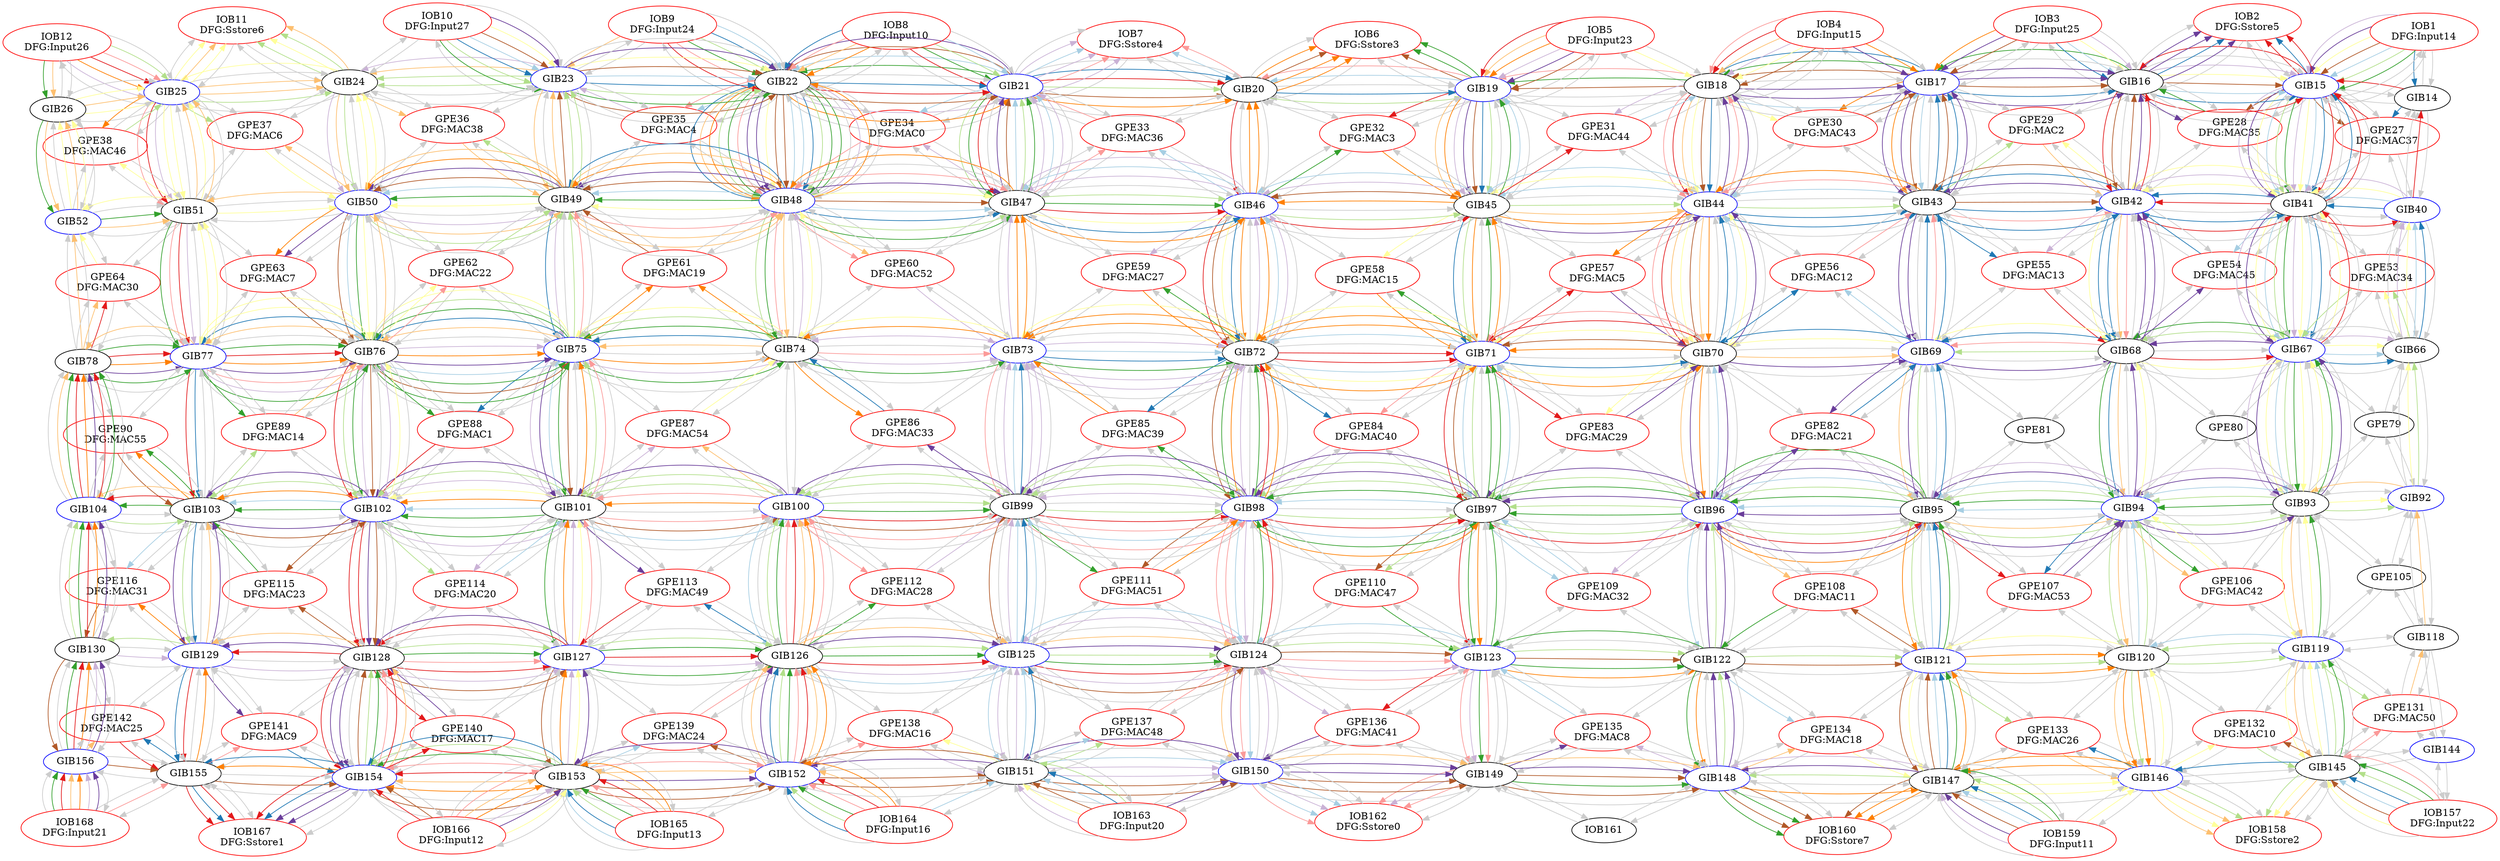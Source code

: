 Digraph G {
layout = sfdp;
overlap = scale;
IOB1[label = "IOB1\nDFG:Input14", color = red];
GIB14->IOB1[color = gray80];
GIB15->IOB1[color = gray80];
IOB2[label = "IOB2\nDFG:Sstore5", color = red];
GIB15->IOB2[color = gray80];
GIB16->IOB2[color = gray80];
IOB3[label = "IOB3\nDFG:Input25", color = red];
GIB16->IOB3[color = gray80];
GIB17->IOB3[color = gray80];
IOB4[label = "IOB4\nDFG:Input15", color = red];
GIB17->IOB4[color = gray80];
GIB18->IOB4[color = gray80];
IOB5[label = "IOB5\nDFG:Input23", color = red];
GIB18->IOB5[color = gray80];
GIB19->IOB5[color = gray80];
IOB6[label = "IOB6\nDFG:Sstore3", color = red];
GIB19->IOB6[color = gray80];
GIB20->IOB6[color = gray80];
IOB7[label = "IOB7\nDFG:Sstore4", color = red];
GIB20->IOB7[color = gray80];
GIB21->IOB7[color = gray80];
IOB8[label = "IOB8\nDFG:Input10", color = red];
GIB21->IOB8[color = gray80];
GIB22->IOB8[color = gray80];
IOB9[label = "IOB9\nDFG:Input24", color = red];
GIB22->IOB9[color = gray80];
GIB23->IOB9[color = gray80];
IOB10[label = "IOB10\nDFG:Input27", color = red];
GIB23->IOB10[color = gray80];
GIB24->IOB10[color = gray80];
IOB11[label = "IOB11\nDFG:Sstore6", color = red];
GIB24->IOB11[color = gray80];
GIB25->IOB11[color = gray80];
IOB12[label = "IOB12\nDFG:Input26", color = red];
GIB25->IOB12[color = gray80];
GIB26->IOB12[color = gray80];
GIB14[label = "GIB14", color = black];
IOB1->GIB14[color = gray80];
GIB15->GIB14[color = gray80];
GPE27->GIB14[color = gray80];
GIB40->GIB14[color = gray80];
GIB15[label = "GIB15", color = blue];
IOB1->GIB15[color = gray80];
IOB2->GIB15[color = gray80];
GIB14->GIB15[color = gray80];
GIB16->GIB15[color = gray80];
GPE27->GIB15[color = gray80];
GPE28->GIB15[color = gray80];
GIB41->GIB15[color = gray80];
GIB16[label = "GIB16", color = black];
IOB2->GIB16[color = gray80];
IOB3->GIB16[color = gray80];
GIB15->GIB16[color = gray80];
GIB17->GIB16[color = gray80];
GPE28->GIB16[color = gray80];
GPE29->GIB16[color = gray80];
GIB42->GIB16[color = gray80];
GIB17[label = "GIB17", color = blue];
IOB3->GIB17[color = gray80];
IOB4->GIB17[color = gray80];
GIB16->GIB17[color = gray80];
GIB18->GIB17[color = gray80];
GPE29->GIB17[color = gray80];
GPE30->GIB17[color = gray80];
GIB43->GIB17[color = gray80];
GIB18[label = "GIB18", color = black];
IOB4->GIB18[color = gray80];
IOB5->GIB18[color = gray80];
GIB17->GIB18[color = gray80];
GIB19->GIB18[color = gray80];
GPE30->GIB18[color = gray80];
GPE31->GIB18[color = gray80];
GIB44->GIB18[color = gray80];
GIB19[label = "GIB19", color = blue];
IOB5->GIB19[color = gray80];
IOB6->GIB19[color = gray80];
GIB18->GIB19[color = gray80];
GIB20->GIB19[color = gray80];
GPE31->GIB19[color = gray80];
GPE32->GIB19[color = gray80];
GIB45->GIB19[color = gray80];
GIB20[label = "GIB20", color = black];
IOB6->GIB20[color = gray80];
IOB7->GIB20[color = gray80];
GIB19->GIB20[color = gray80];
GIB21->GIB20[color = gray80];
GPE32->GIB20[color = gray80];
GPE33->GIB20[color = gray80];
GIB46->GIB20[color = gray80];
GIB21[label = "GIB21", color = blue];
IOB7->GIB21[color = gray80];
IOB8->GIB21[color = gray80];
GIB20->GIB21[color = gray80];
GIB22->GIB21[color = gray80];
GPE33->GIB21[color = gray80];
GPE34->GIB21[color = gray80];
GIB47->GIB21[color = gray80];
GIB22[label = "GIB22", color = black];
IOB8->GIB22[color = gray80];
IOB9->GIB22[color = gray80];
GIB21->GIB22[color = gray80];
GIB23->GIB22[color = gray80];
GPE34->GIB22[color = gray80];
GPE35->GIB22[color = gray80];
GIB48->GIB22[color = gray80];
GIB23[label = "GIB23", color = blue];
IOB9->GIB23[color = gray80];
IOB10->GIB23[color = gray80];
GIB22->GIB23[color = gray80];
GIB24->GIB23[color = gray80];
GPE35->GIB23[color = gray80];
GPE36->GIB23[color = gray80];
GIB49->GIB23[color = gray80];
GIB24[label = "GIB24", color = black];
IOB10->GIB24[color = gray80];
IOB11->GIB24[color = gray80];
GIB23->GIB24[color = gray80];
GIB25->GIB24[color = gray80];
GPE36->GIB24[color = gray80];
GPE37->GIB24[color = gray80];
GIB50->GIB24[color = gray80];
GIB25[label = "GIB25", color = blue];
IOB11->GIB25[color = gray80];
IOB12->GIB25[color = gray80];
GIB24->GIB25[color = gray80];
GIB26->GIB25[color = gray80];
GPE37->GIB25[color = gray80];
GPE38->GIB25[color = gray80];
GIB51->GIB25[color = gray80];
GIB26[label = "GIB26", color = black];
IOB12->GIB26[color = gray80];
GIB25->GIB26[color = gray80];
GPE38->GIB26[color = gray80];
GIB52->GIB26[color = gray80];
GPE27[label = "GPE27\nDFG:MAC37", color = red];
GIB14->GPE27[color = gray80];
GIB15->GPE27[color = gray80];
GIB40->GPE27[color = gray80];
GIB41->GPE27[color = gray80];
GPE28[label = "GPE28\nDFG:MAC35", color = red];
GIB15->GPE28[color = gray80];
GIB16->GPE28[color = gray80];
GIB41->GPE28[color = gray80];
GIB42->GPE28[color = gray80];
GPE29[label = "GPE29\nDFG:MAC2", color = red];
GIB16->GPE29[color = gray80];
GIB17->GPE29[color = gray80];
GIB42->GPE29[color = gray80];
GIB43->GPE29[color = gray80];
GPE30[label = "GPE30\nDFG:MAC43", color = red];
GIB17->GPE30[color = gray80];
GIB18->GPE30[color = gray80];
GIB43->GPE30[color = gray80];
GIB44->GPE30[color = gray80];
GPE31[label = "GPE31\nDFG:MAC44", color = red];
GIB18->GPE31[color = gray80];
GIB19->GPE31[color = gray80];
GIB44->GPE31[color = gray80];
GIB45->GPE31[color = gray80];
GPE32[label = "GPE32\nDFG:MAC3", color = red];
GIB19->GPE32[color = gray80];
GIB20->GPE32[color = gray80];
GIB45->GPE32[color = gray80];
GIB46->GPE32[color = gray80];
GPE33[label = "GPE33\nDFG:MAC36", color = red];
GIB20->GPE33[color = gray80];
GIB21->GPE33[color = gray80];
GIB46->GPE33[color = gray80];
GIB47->GPE33[color = gray80];
GPE34[label = "GPE34\nDFG:MAC0", color = red];
GIB21->GPE34[color = gray80];
GIB22->GPE34[color = gray80];
GIB47->GPE34[color = gray80];
GIB48->GPE34[color = gray80];
GPE35[label = "GPE35\nDFG:MAC4", color = red];
GIB22->GPE35[color = gray80];
GIB23->GPE35[color = gray80];
GIB48->GPE35[color = gray80];
GIB49->GPE35[color = gray80];
GPE36[label = "GPE36\nDFG:MAC38", color = red];
GIB23->GPE36[color = gray80];
GIB24->GPE36[color = gray80];
GIB49->GPE36[color = gray80];
GIB50->GPE36[color = gray80];
GPE37[label = "GPE37\nDFG:MAC6", color = red];
GIB24->GPE37[color = gray80];
GIB25->GPE37[color = gray80];
GIB50->GPE37[color = gray80];
GIB51->GPE37[color = gray80];
GPE38[label = "GPE38\nDFG:MAC46", color = red];
GIB25->GPE38[color = gray80];
GIB26->GPE38[color = gray80];
GIB51->GPE38[color = gray80];
GIB52->GPE38[color = gray80];
GIB40[label = "GIB40", color = blue];
GIB14->GIB40[color = gray80];
GPE27->GIB40[color = gray80];
GIB41->GIB40[color = gray80];
GPE53->GIB40[color = gray80];
GIB66->GIB40[color = gray80];
GIB41[label = "GIB41", color = black];
GIB15->GIB41[color = gray80];
GPE27->GIB41[color = gray80];
GPE28->GIB41[color = gray80];
GIB40->GIB41[color = gray80];
GIB42->GIB41[color = gray80];
GPE53->GIB41[color = gray80];
GPE54->GIB41[color = gray80];
GIB67->GIB41[color = gray80];
GIB42[label = "GIB42", color = blue];
GIB16->GIB42[color = gray80];
GPE28->GIB42[color = gray80];
GPE29->GIB42[color = gray80];
GIB41->GIB42[color = gray80];
GIB43->GIB42[color = gray80];
GPE54->GIB42[color = gray80];
GPE55->GIB42[color = gray80];
GIB68->GIB42[color = gray80];
GIB43[label = "GIB43", color = black];
GIB17->GIB43[color = gray80];
GPE29->GIB43[color = gray80];
GPE30->GIB43[color = gray80];
GIB42->GIB43[color = gray80];
GIB44->GIB43[color = gray80];
GPE55->GIB43[color = gray80];
GPE56->GIB43[color = gray80];
GIB69->GIB43[color = gray80];
GIB44[label = "GIB44", color = blue];
GIB18->GIB44[color = gray80];
GPE30->GIB44[color = gray80];
GPE31->GIB44[color = gray80];
GIB43->GIB44[color = gray80];
GIB45->GIB44[color = gray80];
GPE56->GIB44[color = gray80];
GPE57->GIB44[color = gray80];
GIB70->GIB44[color = gray80];
GIB45[label = "GIB45", color = black];
GIB19->GIB45[color = gray80];
GPE31->GIB45[color = gray80];
GPE32->GIB45[color = gray80];
GIB44->GIB45[color = gray80];
GIB46->GIB45[color = gray80];
GPE57->GIB45[color = gray80];
GPE58->GIB45[color = gray80];
GIB71->GIB45[color = gray80];
GIB46[label = "GIB46", color = blue];
GIB20->GIB46[color = gray80];
GPE32->GIB46[color = gray80];
GPE33->GIB46[color = gray80];
GIB45->GIB46[color = gray80];
GIB47->GIB46[color = gray80];
GPE58->GIB46[color = gray80];
GPE59->GIB46[color = gray80];
GIB72->GIB46[color = gray80];
GIB47[label = "GIB47", color = black];
GIB21->GIB47[color = gray80];
GPE33->GIB47[color = gray80];
GPE34->GIB47[color = gray80];
GIB46->GIB47[color = gray80];
GIB48->GIB47[color = gray80];
GPE59->GIB47[color = gray80];
GPE60->GIB47[color = gray80];
GIB73->GIB47[color = gray80];
GIB48[label = "GIB48", color = blue];
GIB22->GIB48[color = gray80];
GPE34->GIB48[color = gray80];
GPE35->GIB48[color = gray80];
GIB47->GIB48[color = gray80];
GIB49->GIB48[color = gray80];
GPE60->GIB48[color = gray80];
GPE61->GIB48[color = gray80];
GIB74->GIB48[color = gray80];
GIB49[label = "GIB49", color = black];
GIB23->GIB49[color = gray80];
GPE35->GIB49[color = gray80];
GPE36->GIB49[color = gray80];
GIB48->GIB49[color = gray80];
GIB50->GIB49[color = gray80];
GPE61->GIB49[color = gray80];
GPE62->GIB49[color = gray80];
GIB75->GIB49[color = gray80];
GIB50[label = "GIB50", color = blue];
GIB24->GIB50[color = gray80];
GPE36->GIB50[color = gray80];
GPE37->GIB50[color = gray80];
GIB49->GIB50[color = gray80];
GIB51->GIB50[color = gray80];
GPE62->GIB50[color = gray80];
GPE63->GIB50[color = gray80];
GIB76->GIB50[color = gray80];
GIB51[label = "GIB51", color = black];
GIB25->GIB51[color = gray80];
GPE37->GIB51[color = gray80];
GPE38->GIB51[color = gray80];
GIB50->GIB51[color = gray80];
GIB52->GIB51[color = gray80];
GPE63->GIB51[color = gray80];
GPE64->GIB51[color = gray80];
GIB77->GIB51[color = gray80];
GIB52[label = "GIB52", color = blue];
GIB26->GIB52[color = gray80];
GPE38->GIB52[color = gray80];
GIB51->GIB52[color = gray80];
GPE64->GIB52[color = gray80];
GIB78->GIB52[color = gray80];
GPE53[label = "GPE53\nDFG:MAC34", color = red];
GIB40->GPE53[color = gray80];
GIB41->GPE53[color = gray80];
GIB66->GPE53[color = gray80];
GIB67->GPE53[color = gray80];
GPE54[label = "GPE54\nDFG:MAC45", color = red];
GIB41->GPE54[color = gray80];
GIB42->GPE54[color = gray80];
GIB67->GPE54[color = gray80];
GIB68->GPE54[color = gray80];
GPE55[label = "GPE55\nDFG:MAC13", color = red];
GIB42->GPE55[color = gray80];
GIB43->GPE55[color = gray80];
GIB68->GPE55[color = gray80];
GIB69->GPE55[color = gray80];
GPE56[label = "GPE56\nDFG:MAC12", color = red];
GIB43->GPE56[color = gray80];
GIB44->GPE56[color = gray80];
GIB69->GPE56[color = gray80];
GIB70->GPE56[color = gray80];
GPE57[label = "GPE57\nDFG:MAC5", color = red];
GIB44->GPE57[color = gray80];
GIB45->GPE57[color = gray80];
GIB70->GPE57[color = gray80];
GIB71->GPE57[color = gray80];
GPE58[label = "GPE58\nDFG:MAC15", color = red];
GIB45->GPE58[color = gray80];
GIB46->GPE58[color = gray80];
GIB71->GPE58[color = gray80];
GIB72->GPE58[color = gray80];
GPE59[label = "GPE59\nDFG:MAC27", color = red];
GIB46->GPE59[color = gray80];
GIB47->GPE59[color = gray80];
GIB72->GPE59[color = gray80];
GIB73->GPE59[color = gray80];
GPE60[label = "GPE60\nDFG:MAC52", color = red];
GIB47->GPE60[color = gray80];
GIB48->GPE60[color = gray80];
GIB73->GPE60[color = gray80];
GIB74->GPE60[color = gray80];
GPE61[label = "GPE61\nDFG:MAC19", color = red];
GIB48->GPE61[color = gray80];
GIB49->GPE61[color = gray80];
GIB74->GPE61[color = gray80];
GIB75->GPE61[color = gray80];
GPE62[label = "GPE62\nDFG:MAC22", color = red];
GIB49->GPE62[color = gray80];
GIB50->GPE62[color = gray80];
GIB75->GPE62[color = gray80];
GIB76->GPE62[color = gray80];
GPE63[label = "GPE63\nDFG:MAC7", color = red];
GIB50->GPE63[color = gray80];
GIB51->GPE63[color = gray80];
GIB76->GPE63[color = gray80];
GIB77->GPE63[color = gray80];
GPE64[label = "GPE64\nDFG:MAC30", color = red];
GIB51->GPE64[color = gray80];
GIB52->GPE64[color = gray80];
GIB77->GPE64[color = gray80];
GIB78->GPE64[color = gray80];
GIB66[label = "GIB66", color = black];
GIB40->GIB66[color = gray80];
GPE53->GIB66[color = gray80];
GIB67->GIB66[color = gray80];
GPE79->GIB66[color = gray80];
GIB92->GIB66[color = gray80];
GIB67[label = "GIB67", color = blue];
GIB41->GIB67[color = gray80];
GPE53->GIB67[color = gray80];
GPE54->GIB67[color = gray80];
GIB66->GIB67[color = gray80];
GIB68->GIB67[color = gray80];
GPE79->GIB67[color = gray80];
GPE80->GIB67[color = gray80];
GIB93->GIB67[color = gray80];
GIB68[label = "GIB68", color = black];
GIB42->GIB68[color = gray80];
GPE54->GIB68[color = gray80];
GPE55->GIB68[color = gray80];
GIB67->GIB68[color = gray80];
GIB69->GIB68[color = gray80];
GPE80->GIB68[color = gray80];
GPE81->GIB68[color = gray80];
GIB94->GIB68[color = gray80];
GIB69[label = "GIB69", color = blue];
GIB43->GIB69[color = gray80];
GPE55->GIB69[color = gray80];
GPE56->GIB69[color = gray80];
GIB68->GIB69[color = gray80];
GIB70->GIB69[color = gray80];
GPE81->GIB69[color = gray80];
GPE82->GIB69[color = gray80];
GIB95->GIB69[color = gray80];
GIB70[label = "GIB70", color = black];
GIB44->GIB70[color = gray80];
GPE56->GIB70[color = gray80];
GPE57->GIB70[color = gray80];
GIB69->GIB70[color = gray80];
GIB71->GIB70[color = gray80];
GPE82->GIB70[color = gray80];
GPE83->GIB70[color = gray80];
GIB96->GIB70[color = gray80];
GIB71[label = "GIB71", color = blue];
GIB45->GIB71[color = gray80];
GPE57->GIB71[color = gray80];
GPE58->GIB71[color = gray80];
GIB70->GIB71[color = gray80];
GIB72->GIB71[color = gray80];
GPE83->GIB71[color = gray80];
GPE84->GIB71[color = gray80];
GIB97->GIB71[color = gray80];
GIB72[label = "GIB72", color = black];
GIB46->GIB72[color = gray80];
GPE58->GIB72[color = gray80];
GPE59->GIB72[color = gray80];
GIB71->GIB72[color = gray80];
GIB73->GIB72[color = gray80];
GPE84->GIB72[color = gray80];
GPE85->GIB72[color = gray80];
GIB98->GIB72[color = gray80];
GIB73[label = "GIB73", color = blue];
GIB47->GIB73[color = gray80];
GPE59->GIB73[color = gray80];
GPE60->GIB73[color = gray80];
GIB72->GIB73[color = gray80];
GIB74->GIB73[color = gray80];
GPE85->GIB73[color = gray80];
GPE86->GIB73[color = gray80];
GIB99->GIB73[color = gray80];
GIB74[label = "GIB74", color = black];
GIB48->GIB74[color = gray80];
GPE60->GIB74[color = gray80];
GPE61->GIB74[color = gray80];
GIB73->GIB74[color = gray80];
GIB75->GIB74[color = gray80];
GPE86->GIB74[color = gray80];
GPE87->GIB74[color = gray80];
GIB100->GIB74[color = gray80];
GIB75[label = "GIB75", color = blue];
GIB49->GIB75[color = gray80];
GPE61->GIB75[color = gray80];
GPE62->GIB75[color = gray80];
GIB74->GIB75[color = gray80];
GIB76->GIB75[color = gray80];
GPE87->GIB75[color = gray80];
GPE88->GIB75[color = gray80];
GIB101->GIB75[color = gray80];
GIB76[label = "GIB76", color = black];
GIB50->GIB76[color = gray80];
GPE62->GIB76[color = gray80];
GPE63->GIB76[color = gray80];
GIB75->GIB76[color = gray80];
GIB77->GIB76[color = gray80];
GPE88->GIB76[color = gray80];
GPE89->GIB76[color = gray80];
GIB102->GIB76[color = gray80];
GIB77[label = "GIB77", color = blue];
GIB51->GIB77[color = gray80];
GPE63->GIB77[color = gray80];
GPE64->GIB77[color = gray80];
GIB76->GIB77[color = gray80];
GIB78->GIB77[color = gray80];
GPE89->GIB77[color = gray80];
GPE90->GIB77[color = gray80];
GIB103->GIB77[color = gray80];
GIB78[label = "GIB78", color = black];
GIB52->GIB78[color = gray80];
GPE64->GIB78[color = gray80];
GIB77->GIB78[color = gray80];
GPE90->GIB78[color = gray80];
GIB104->GIB78[color = gray80];
GPE79[label = "GPE79", color = black];
GIB66->GPE79[color = gray80];
GIB67->GPE79[color = gray80];
GIB92->GPE79[color = gray80];
GIB93->GPE79[color = gray80];
GPE80[label = "GPE80", color = black];
GIB67->GPE80[color = gray80];
GIB68->GPE80[color = gray80];
GIB93->GPE80[color = gray80];
GIB94->GPE80[color = gray80];
GPE81[label = "GPE81", color = black];
GIB68->GPE81[color = gray80];
GIB69->GPE81[color = gray80];
GIB94->GPE81[color = gray80];
GIB95->GPE81[color = gray80];
GPE82[label = "GPE82\nDFG:MAC21", color = red];
GIB69->GPE82[color = gray80];
GIB70->GPE82[color = gray80];
GIB95->GPE82[color = gray80];
GIB96->GPE82[color = gray80];
GPE83[label = "GPE83\nDFG:MAC29", color = red];
GIB70->GPE83[color = gray80];
GIB71->GPE83[color = gray80];
GIB96->GPE83[color = gray80];
GIB97->GPE83[color = gray80];
GPE84[label = "GPE84\nDFG:MAC40", color = red];
GIB71->GPE84[color = gray80];
GIB72->GPE84[color = gray80];
GIB97->GPE84[color = gray80];
GIB98->GPE84[color = gray80];
GPE85[label = "GPE85\nDFG:MAC39", color = red];
GIB72->GPE85[color = gray80];
GIB73->GPE85[color = gray80];
GIB98->GPE85[color = gray80];
GIB99->GPE85[color = gray80];
GPE86[label = "GPE86\nDFG:MAC33", color = red];
GIB73->GPE86[color = gray80];
GIB74->GPE86[color = gray80];
GIB99->GPE86[color = gray80];
GIB100->GPE86[color = gray80];
GPE87[label = "GPE87\nDFG:MAC54", color = red];
GIB74->GPE87[color = gray80];
GIB75->GPE87[color = gray80];
GIB100->GPE87[color = gray80];
GIB101->GPE87[color = gray80];
GPE88[label = "GPE88\nDFG:MAC1", color = red];
GIB75->GPE88[color = gray80];
GIB76->GPE88[color = gray80];
GIB101->GPE88[color = gray80];
GIB102->GPE88[color = gray80];
GPE89[label = "GPE89\nDFG:MAC14", color = red];
GIB76->GPE89[color = gray80];
GIB77->GPE89[color = gray80];
GIB102->GPE89[color = gray80];
GIB103->GPE89[color = gray80];
GPE90[label = "GPE90\nDFG:MAC55", color = red];
GIB77->GPE90[color = gray80];
GIB78->GPE90[color = gray80];
GIB103->GPE90[color = gray80];
GIB104->GPE90[color = gray80];
GIB92[label = "GIB92", color = blue];
GIB66->GIB92[color = gray80];
GPE79->GIB92[color = gray80];
GIB93->GIB92[color = gray80];
GPE105->GIB92[color = gray80];
GIB118->GIB92[color = gray80];
GIB93[label = "GIB93", color = black];
GIB67->GIB93[color = gray80];
GPE79->GIB93[color = gray80];
GPE80->GIB93[color = gray80];
GIB92->GIB93[color = gray80];
GIB94->GIB93[color = gray80];
GPE105->GIB93[color = gray80];
GPE106->GIB93[color = gray80];
GIB119->GIB93[color = gray80];
GIB94[label = "GIB94", color = blue];
GIB68->GIB94[color = gray80];
GPE80->GIB94[color = gray80];
GPE81->GIB94[color = gray80];
GIB93->GIB94[color = gray80];
GIB95->GIB94[color = gray80];
GPE106->GIB94[color = gray80];
GPE107->GIB94[color = gray80];
GIB120->GIB94[color = gray80];
GIB95[label = "GIB95", color = black];
GIB69->GIB95[color = gray80];
GPE81->GIB95[color = gray80];
GPE82->GIB95[color = gray80];
GIB94->GIB95[color = gray80];
GIB96->GIB95[color = gray80];
GPE107->GIB95[color = gray80];
GPE108->GIB95[color = gray80];
GIB121->GIB95[color = gray80];
GIB96[label = "GIB96", color = blue];
GIB70->GIB96[color = gray80];
GPE82->GIB96[color = gray80];
GPE83->GIB96[color = gray80];
GIB95->GIB96[color = gray80];
GIB97->GIB96[color = gray80];
GPE108->GIB96[color = gray80];
GPE109->GIB96[color = gray80];
GIB122->GIB96[color = gray80];
GIB97[label = "GIB97", color = black];
GIB71->GIB97[color = gray80];
GPE83->GIB97[color = gray80];
GPE84->GIB97[color = gray80];
GIB96->GIB97[color = gray80];
GIB98->GIB97[color = gray80];
GPE109->GIB97[color = gray80];
GPE110->GIB97[color = gray80];
GIB123->GIB97[color = gray80];
GIB98[label = "GIB98", color = blue];
GIB72->GIB98[color = gray80];
GPE84->GIB98[color = gray80];
GPE85->GIB98[color = gray80];
GIB97->GIB98[color = gray80];
GIB99->GIB98[color = gray80];
GPE110->GIB98[color = gray80];
GPE111->GIB98[color = gray80];
GIB124->GIB98[color = gray80];
GIB99[label = "GIB99", color = black];
GIB73->GIB99[color = gray80];
GPE85->GIB99[color = gray80];
GPE86->GIB99[color = gray80];
GIB98->GIB99[color = gray80];
GIB100->GIB99[color = gray80];
GPE111->GIB99[color = gray80];
GPE112->GIB99[color = gray80];
GIB125->GIB99[color = gray80];
GIB100[label = "GIB100", color = blue];
GIB74->GIB100[color = gray80];
GPE86->GIB100[color = gray80];
GPE87->GIB100[color = gray80];
GIB99->GIB100[color = gray80];
GIB101->GIB100[color = gray80];
GPE112->GIB100[color = gray80];
GPE113->GIB100[color = gray80];
GIB126->GIB100[color = gray80];
GIB101[label = "GIB101", color = black];
GIB75->GIB101[color = gray80];
GPE87->GIB101[color = gray80];
GPE88->GIB101[color = gray80];
GIB100->GIB101[color = gray80];
GIB102->GIB101[color = gray80];
GPE113->GIB101[color = gray80];
GPE114->GIB101[color = gray80];
GIB127->GIB101[color = gray80];
GIB102[label = "GIB102", color = blue];
GIB76->GIB102[color = gray80];
GPE88->GIB102[color = gray80];
GPE89->GIB102[color = gray80];
GIB101->GIB102[color = gray80];
GIB103->GIB102[color = gray80];
GPE114->GIB102[color = gray80];
GPE115->GIB102[color = gray80];
GIB128->GIB102[color = gray80];
GIB103[label = "GIB103", color = black];
GIB77->GIB103[color = gray80];
GPE89->GIB103[color = gray80];
GPE90->GIB103[color = gray80];
GIB102->GIB103[color = gray80];
GIB104->GIB103[color = gray80];
GPE115->GIB103[color = gray80];
GPE116->GIB103[color = gray80];
GIB129->GIB103[color = gray80];
GIB104[label = "GIB104", color = blue];
GIB78->GIB104[color = gray80];
GPE90->GIB104[color = gray80];
GIB103->GIB104[color = gray80];
GPE116->GIB104[color = gray80];
GIB130->GIB104[color = gray80];
GPE105[label = "GPE105", color = black];
GIB92->GPE105[color = gray80];
GIB93->GPE105[color = gray80];
GIB118->GPE105[color = gray80];
GIB119->GPE105[color = gray80];
GPE106[label = "GPE106\nDFG:MAC42", color = red];
GIB93->GPE106[color = gray80];
GIB94->GPE106[color = gray80];
GIB119->GPE106[color = gray80];
GIB120->GPE106[color = gray80];
GPE107[label = "GPE107\nDFG:MAC53", color = red];
GIB94->GPE107[color = gray80];
GIB95->GPE107[color = gray80];
GIB120->GPE107[color = gray80];
GIB121->GPE107[color = gray80];
GPE108[label = "GPE108\nDFG:MAC11", color = red];
GIB95->GPE108[color = gray80];
GIB96->GPE108[color = gray80];
GIB121->GPE108[color = gray80];
GIB122->GPE108[color = gray80];
GPE109[label = "GPE109\nDFG:MAC32", color = red];
GIB96->GPE109[color = gray80];
GIB97->GPE109[color = gray80];
GIB122->GPE109[color = gray80];
GIB123->GPE109[color = gray80];
GPE110[label = "GPE110\nDFG:MAC47", color = red];
GIB97->GPE110[color = gray80];
GIB98->GPE110[color = gray80];
GIB123->GPE110[color = gray80];
GIB124->GPE110[color = gray80];
GPE111[label = "GPE111\nDFG:MAC51", color = red];
GIB98->GPE111[color = gray80];
GIB99->GPE111[color = gray80];
GIB124->GPE111[color = gray80];
GIB125->GPE111[color = gray80];
GPE112[label = "GPE112\nDFG:MAC28", color = red];
GIB99->GPE112[color = gray80];
GIB100->GPE112[color = gray80];
GIB125->GPE112[color = gray80];
GIB126->GPE112[color = gray80];
GPE113[label = "GPE113\nDFG:MAC49", color = red];
GIB100->GPE113[color = gray80];
GIB101->GPE113[color = gray80];
GIB126->GPE113[color = gray80];
GIB127->GPE113[color = gray80];
GPE114[label = "GPE114\nDFG:MAC20", color = red];
GIB101->GPE114[color = gray80];
GIB102->GPE114[color = gray80];
GIB127->GPE114[color = gray80];
GIB128->GPE114[color = gray80];
GPE115[label = "GPE115\nDFG:MAC23", color = red];
GIB102->GPE115[color = gray80];
GIB103->GPE115[color = gray80];
GIB128->GPE115[color = gray80];
GIB129->GPE115[color = gray80];
GPE116[label = "GPE116\nDFG:MAC31", color = red];
GIB103->GPE116[color = gray80];
GIB104->GPE116[color = gray80];
GIB129->GPE116[color = gray80];
GIB130->GPE116[color = gray80];
GIB118[label = "GIB118", color = black];
GIB92->GIB118[color = gray80];
GPE105->GIB118[color = gray80];
GIB119->GIB118[color = gray80];
GPE131->GIB118[color = gray80];
GIB144->GIB118[color = gray80];
GIB119[label = "GIB119", color = blue];
GIB93->GIB119[color = gray80];
GPE105->GIB119[color = gray80];
GPE106->GIB119[color = gray80];
GIB118->GIB119[color = gray80];
GIB120->GIB119[color = gray80];
GPE131->GIB119[color = gray80];
GPE132->GIB119[color = gray80];
GIB145->GIB119[color = gray80];
GIB120[label = "GIB120", color = black];
GIB94->GIB120[color = gray80];
GPE106->GIB120[color = gray80];
GPE107->GIB120[color = gray80];
GIB119->GIB120[color = gray80];
GIB121->GIB120[color = gray80];
GPE132->GIB120[color = gray80];
GPE133->GIB120[color = gray80];
GIB146->GIB120[color = gray80];
GIB121[label = "GIB121", color = blue];
GIB95->GIB121[color = gray80];
GPE107->GIB121[color = gray80];
GPE108->GIB121[color = gray80];
GIB120->GIB121[color = gray80];
GIB122->GIB121[color = gray80];
GPE133->GIB121[color = gray80];
GPE134->GIB121[color = gray80];
GIB147->GIB121[color = gray80];
GIB122[label = "GIB122", color = black];
GIB96->GIB122[color = gray80];
GPE108->GIB122[color = gray80];
GPE109->GIB122[color = gray80];
GIB121->GIB122[color = gray80];
GIB123->GIB122[color = gray80];
GPE134->GIB122[color = gray80];
GPE135->GIB122[color = gray80];
GIB148->GIB122[color = gray80];
GIB123[label = "GIB123", color = blue];
GIB97->GIB123[color = gray80];
GPE109->GIB123[color = gray80];
GPE110->GIB123[color = gray80];
GIB122->GIB123[color = gray80];
GIB124->GIB123[color = gray80];
GPE135->GIB123[color = gray80];
GPE136->GIB123[color = gray80];
GIB149->GIB123[color = gray80];
GIB124[label = "GIB124", color = black];
GIB98->GIB124[color = gray80];
GPE110->GIB124[color = gray80];
GPE111->GIB124[color = gray80];
GIB123->GIB124[color = gray80];
GIB125->GIB124[color = gray80];
GPE136->GIB124[color = gray80];
GPE137->GIB124[color = gray80];
GIB150->GIB124[color = gray80];
GIB125[label = "GIB125", color = blue];
GIB99->GIB125[color = gray80];
GPE111->GIB125[color = gray80];
GPE112->GIB125[color = gray80];
GIB124->GIB125[color = gray80];
GIB126->GIB125[color = gray80];
GPE137->GIB125[color = gray80];
GPE138->GIB125[color = gray80];
GIB151->GIB125[color = gray80];
GIB126[label = "GIB126", color = black];
GIB100->GIB126[color = gray80];
GPE112->GIB126[color = gray80];
GPE113->GIB126[color = gray80];
GIB125->GIB126[color = gray80];
GIB127->GIB126[color = gray80];
GPE138->GIB126[color = gray80];
GPE139->GIB126[color = gray80];
GIB152->GIB126[color = gray80];
GIB127[label = "GIB127", color = blue];
GIB101->GIB127[color = gray80];
GPE113->GIB127[color = gray80];
GPE114->GIB127[color = gray80];
GIB126->GIB127[color = gray80];
GIB128->GIB127[color = gray80];
GPE139->GIB127[color = gray80];
GPE140->GIB127[color = gray80];
GIB153->GIB127[color = gray80];
GIB128[label = "GIB128", color = black];
GIB102->GIB128[color = gray80];
GPE114->GIB128[color = gray80];
GPE115->GIB128[color = gray80];
GIB127->GIB128[color = gray80];
GIB129->GIB128[color = gray80];
GPE140->GIB128[color = gray80];
GPE141->GIB128[color = gray80];
GIB154->GIB128[color = gray80];
GIB129[label = "GIB129", color = blue];
GIB103->GIB129[color = gray80];
GPE115->GIB129[color = gray80];
GPE116->GIB129[color = gray80];
GIB128->GIB129[color = gray80];
GIB130->GIB129[color = gray80];
GPE141->GIB129[color = gray80];
GPE142->GIB129[color = gray80];
GIB155->GIB129[color = gray80];
GIB130[label = "GIB130", color = black];
GIB104->GIB130[color = gray80];
GPE116->GIB130[color = gray80];
GIB129->GIB130[color = gray80];
GPE142->GIB130[color = gray80];
GIB156->GIB130[color = gray80];
GPE131[label = "GPE131\nDFG:MAC50", color = red];
GIB118->GPE131[color = gray80];
GIB119->GPE131[color = gray80];
GIB144->GPE131[color = gray80];
GIB145->GPE131[color = gray80];
GPE132[label = "GPE132\nDFG:MAC10", color = red];
GIB119->GPE132[color = gray80];
GIB120->GPE132[color = gray80];
GIB145->GPE132[color = gray80];
GIB146->GPE132[color = gray80];
GPE133[label = "GPE133\nDFG:MAC26", color = red];
GIB120->GPE133[color = gray80];
GIB121->GPE133[color = gray80];
GIB146->GPE133[color = gray80];
GIB147->GPE133[color = gray80];
GPE134[label = "GPE134\nDFG:MAC18", color = red];
GIB121->GPE134[color = gray80];
GIB122->GPE134[color = gray80];
GIB147->GPE134[color = gray80];
GIB148->GPE134[color = gray80];
GPE135[label = "GPE135\nDFG:MAC8", color = red];
GIB122->GPE135[color = gray80];
GIB123->GPE135[color = gray80];
GIB148->GPE135[color = gray80];
GIB149->GPE135[color = gray80];
GPE136[label = "GPE136\nDFG:MAC41", color = red];
GIB123->GPE136[color = gray80];
GIB124->GPE136[color = gray80];
GIB149->GPE136[color = gray80];
GIB150->GPE136[color = gray80];
GPE137[label = "GPE137\nDFG:MAC48", color = red];
GIB124->GPE137[color = gray80];
GIB125->GPE137[color = gray80];
GIB150->GPE137[color = gray80];
GIB151->GPE137[color = gray80];
GPE138[label = "GPE138\nDFG:MAC16", color = red];
GIB125->GPE138[color = gray80];
GIB126->GPE138[color = gray80];
GIB151->GPE138[color = gray80];
GIB152->GPE138[color = gray80];
GPE139[label = "GPE139\nDFG:MAC24", color = red];
GIB126->GPE139[color = gray80];
GIB127->GPE139[color = gray80];
GIB152->GPE139[color = gray80];
GIB153->GPE139[color = gray80];
GPE140[label = "GPE140\nDFG:MAC17", color = red];
GIB127->GPE140[color = gray80];
GIB128->GPE140[color = gray80];
GIB153->GPE140[color = gray80];
GIB154->GPE140[color = gray80];
GPE141[label = "GPE141\nDFG:MAC9", color = red];
GIB128->GPE141[color = gray80];
GIB129->GPE141[color = gray80];
GIB154->GPE141[color = gray80];
GIB155->GPE141[color = gray80];
GPE142[label = "GPE142\nDFG:MAC25", color = red];
GIB129->GPE142[color = gray80];
GIB130->GPE142[color = gray80];
GIB155->GPE142[color = gray80];
GIB156->GPE142[color = gray80];
GIB144[label = "GIB144", color = blue];
GIB118->GIB144[color = gray80];
GPE131->GIB144[color = gray80];
GIB145->GIB144[color = gray80];
IOB157->GIB144[color = gray80];
GIB145[label = "GIB145", color = black];
GIB119->GIB145[color = gray80];
GPE131->GIB145[color = gray80];
GPE132->GIB145[color = gray80];
GIB144->GIB145[color = gray80];
GIB146->GIB145[color = gray80];
IOB157->GIB145[color = gray80];
IOB158->GIB145[color = gray80];
GIB146[label = "GIB146", color = blue];
GIB120->GIB146[color = gray80];
GPE132->GIB146[color = gray80];
GPE133->GIB146[color = gray80];
GIB145->GIB146[color = gray80];
GIB147->GIB146[color = gray80];
IOB158->GIB146[color = gray80];
IOB159->GIB146[color = gray80];
GIB147[label = "GIB147", color = black];
GIB121->GIB147[color = gray80];
GPE133->GIB147[color = gray80];
GPE134->GIB147[color = gray80];
GIB146->GIB147[color = gray80];
GIB148->GIB147[color = gray80];
IOB159->GIB147[color = gray80];
IOB160->GIB147[color = gray80];
GIB148[label = "GIB148", color = blue];
GIB122->GIB148[color = gray80];
GPE134->GIB148[color = gray80];
GPE135->GIB148[color = gray80];
GIB147->GIB148[color = gray80];
GIB149->GIB148[color = gray80];
IOB160->GIB148[color = gray80];
IOB161->GIB148[color = gray80];
GIB149[label = "GIB149", color = black];
GIB123->GIB149[color = gray80];
GPE135->GIB149[color = gray80];
GPE136->GIB149[color = gray80];
GIB148->GIB149[color = gray80];
GIB150->GIB149[color = gray80];
IOB161->GIB149[color = gray80];
IOB162->GIB149[color = gray80];
GIB150[label = "GIB150", color = blue];
GIB124->GIB150[color = gray80];
GPE136->GIB150[color = gray80];
GPE137->GIB150[color = gray80];
GIB149->GIB150[color = gray80];
GIB151->GIB150[color = gray80];
IOB162->GIB150[color = gray80];
IOB163->GIB150[color = gray80];
GIB151[label = "GIB151", color = black];
GIB125->GIB151[color = gray80];
GPE137->GIB151[color = gray80];
GPE138->GIB151[color = gray80];
GIB150->GIB151[color = gray80];
GIB152->GIB151[color = gray80];
IOB163->GIB151[color = gray80];
IOB164->GIB151[color = gray80];
GIB152[label = "GIB152", color = blue];
GIB126->GIB152[color = gray80];
GPE138->GIB152[color = gray80];
GPE139->GIB152[color = gray80];
GIB151->GIB152[color = gray80];
GIB153->GIB152[color = gray80];
IOB164->GIB152[color = gray80];
IOB165->GIB152[color = gray80];
GIB153[label = "GIB153", color = black];
GIB127->GIB153[color = gray80];
GPE139->GIB153[color = gray80];
GPE140->GIB153[color = gray80];
GIB152->GIB153[color = gray80];
GIB154->GIB153[color = gray80];
IOB165->GIB153[color = gray80];
IOB166->GIB153[color = gray80];
GIB154[label = "GIB154", color = blue];
GIB128->GIB154[color = gray80];
GPE140->GIB154[color = gray80];
GPE141->GIB154[color = gray80];
GIB153->GIB154[color = gray80];
GIB155->GIB154[color = gray80];
IOB166->GIB154[color = gray80];
IOB167->GIB154[color = gray80];
GIB155[label = "GIB155", color = black];
GIB129->GIB155[color = gray80];
GPE141->GIB155[color = gray80];
GPE142->GIB155[color = gray80];
GIB154->GIB155[color = gray80];
GIB156->GIB155[color = gray80];
IOB167->GIB155[color = gray80];
IOB168->GIB155[color = gray80];
GIB156[label = "GIB156", color = blue];
GIB130->GIB156[color = gray80];
GPE142->GIB156[color = gray80];
GIB155->GIB156[color = gray80];
IOB168->GIB156[color = gray80];
IOB157[label = "IOB157\nDFG:Input22", color = red];
GIB144->IOB157[color = gray80];
GIB145->IOB157[color = gray80];
IOB158[label = "IOB158\nDFG:Sstore2", color = red];
GIB145->IOB158[color = gray80];
GIB146->IOB158[color = gray80];
IOB159[label = "IOB159\nDFG:Input11", color = red];
GIB146->IOB159[color = gray80];
GIB147->IOB159[color = gray80];
IOB160[label = "IOB160\nDFG:Sstore7", color = red];
GIB147->IOB160[color = gray80];
GIB148->IOB160[color = gray80];
IOB161[label = "IOB161", color = black];
GIB148->IOB161[color = gray80];
GIB149->IOB161[color = gray80];
IOB162[label = "IOB162\nDFG:Sstore0", color = red];
GIB149->IOB162[color = gray80];
GIB150->IOB162[color = gray80];
IOB163[label = "IOB163\nDFG:Input20", color = red];
GIB150->IOB163[color = gray80];
GIB151->IOB163[color = gray80];
IOB164[label = "IOB164\nDFG:Input16", color = red];
GIB151->IOB164[color = gray80];
GIB152->IOB164[color = gray80];
IOB165[label = "IOB165\nDFG:Input13", color = red];
GIB152->IOB165[color = gray80];
GIB153->IOB165[color = gray80];
IOB166[label = "IOB166\nDFG:Input12", color = red];
GIB153->IOB166[color = gray80];
GIB154->IOB166[color = gray80];
IOB167[label = "IOB167\nDFG:Sstore1", color = red];
GIB154->IOB167[color = gray80];
GIB155->IOB167[color = gray80];
IOB168[label = "IOB168\nDFG:Input21", color = red];
GIB155->IOB168[color = gray80];
GIB156->IOB168[color = gray80];
edge [colorscheme=paired12];
IOB8->GIB21->GPE34[weight = 4, color = 1];
IOB8->GIB22->GIB48->GIB49->GIB75->GPE88[weight = 4, color = 2];
IOB8->GIB21->GIB47->GIB46->GIB45->GIB44->GIB43->GPE29[weight = 4, color = 3];
IOB8->GIB21->GIB47->GIB46->GPE32[weight = 4, color = 4];
IOB8->GIB22->GPE35[weight = 4, color = 5];
IOB8->GIB21->GIB47->GIB46->GIB72->GIB71->GPE57[weight = 4, color = 6];
IOB8->GIB22->GIB48->GIB49->GIB50->GPE37[weight = 4, color = 7];
IOB8->GIB22->GIB48->GIB49->GIB50->GPE63[weight = 4, color = 8];
IOB159->GIB147->GIB148->GPE135[weight = 4, color = 9];
IOB159->GIB147->GIB148->GIB122->GIB96->GIB97->GIB98->GIB99->GIB100->GIB101->GIB102->GIB103->GIB129->GPE141[weight = 4, color = 10];
IOB159->GIB146->GPE132[weight = 4, color = 11];
IOB159->GIB147->GIB121->GPE108[weight = 4, color = 12];
IOB159->GIB147->GIB121->GIB95->GIB69->GPE56[weight = 4, color = 1];
IOB159->GIB147->GIB121->GIB95->GIB69->GIB70->GIB44->GIB43->GPE55[weight = 4, color = 2];
IOB159->GIB147->GIB148->GIB122->GIB96->GIB97->GIB98->GIB99->GIB100->GIB101->GIB102->GIB103->GIB129->GIB130->GIB104->GIB103->GPE89[weight = 4, color = 3];
IOB159->GIB147->GIB121->GIB95->GIB96->GIB97->GIB71->GPE58[weight = 4, color = 4];
IOB166->GIB153->GIB152->GPE138[weight = 4, color = 5];
IOB166->GIB154->GPE140[weight = 4, color = 6];
IOB166->GIB153->GIB152->GIB126->GIB125->GIB124->GIB150->GIB149->GIB148->GPE134[weight = 4, color = 7];
IOB166->GIB153->GIB127->GIB101->GIB75->GPE61[weight = 4, color = 8];
IOB166->GIB153->GIB127->GIB101->GIB102->GIB76->GIB75->GIB101->GPE114[weight = 4, color = 9];
IOB166->GIB153->GIB152->GIB126->GIB125->GIB124->GIB150->GIB149->GIB148->GIB122->GIB96->GPE82[weight = 4, color = 10];
IOB166->GIB153->GIB127->GIB101->GIB102->GIB76->GPE62[weight = 4, color = 11];
IOB166->GIB154->GIB128->GPE115[weight = 4, color = 12];
IOB165->GIB153->GPE139[weight = 4, color = 1];
IOB165->GIB153->GIB154->GIB155->GPE142[weight = 4, color = 2];
IOB165->GIB153->GIB154->GIB128->GIB127->GIB126->GIB125->GIB124->GIB123->GIB122->GIB121->GPE133[weight = 4, color = 3];
IOB165->GIB153->GIB154->GIB128->GIB127->GIB126->GIB125->GIB124->GIB98->GIB72->GPE59[weight = 4, color = 4];
IOB165->GIB153->GIB154->GIB128->GIB127->GIB101->GIB100->GPE112[weight = 4, color = 5];
IOB165->GIB153->GIB154->GIB128->GIB127->GIB126->GIB125->GIB124->GIB98->GIB72->GIB71->GPE83[weight = 4, color = 6];
IOB165->GIB153->GIB154->GIB128->GIB129->GIB103->GIB104->GIB78->GPE64[weight = 4, color = 7];
IOB165->GIB153->GIB154->GIB155->GIB129->GPE116[weight = 4, color = 8];
IOB1->GIB15->GIB41->GIB67->GIB93->GIB94->GIB95->GIB96->GPE109[weight = 4, color = 9];
IOB1->GIB15->GIB41->GIB67->GIB93->GIB94->GIB95->GIB96->GIB97->GIB98->GIB99->GPE86[weight = 4, color = 10];
IOB1->GIB15->GIB41->GIB67->GIB93->GIB92->GIB66->GPE53[weight = 4, color = 11];
IOB1->GIB15->GPE28[weight = 4, color = 12];
IOB1->GIB15->GIB41->GIB67->GIB93->GIB94->GIB95->GIB96->GIB70->GIB44->GIB45->GIB46->GPE33[weight = 4, color = 1];
IOB1->GIB14->GPE27[weight = 4, color = 2];
IOB1->GIB15->GIB41->GIB67->GIB93->GIB94->GIB95->GIB96->GIB97->GIB98->GIB99->GIB100->GIB101->GIB75->GIB49->GPE36[weight = 4, color = 3];
IOB1->GIB15->GIB41->GIB67->GIB93->GIB94->GIB95->GIB96->GIB97->GIB98->GPE85[weight = 4, color = 4];
IOB4->GIB18->GIB44->GIB70->GIB71->GPE84[weight = 4, color = 5];
IOB4->GIB18->GIB44->GIB70->GIB71->GIB97->GIB123->GPE136[weight = 4, color = 6];
IOB4->GIB18->GIB44->GIB70->GIB69->GIB95->GIB94->GPE106[weight = 4, color = 7];
IOB4->GIB17->GPE30[weight = 4, color = 8];
IOB4->GIB18->GPE31[weight = 4, color = 9];
IOB4->GIB17->GIB43->GIB69->GIB68->GPE54[weight = 4, color = 10];
IOB4->GIB18->GIB44->GIB70->GIB71->GIB72->GIB73->GIB74->GIB75->GIB76->GIB77->GIB51->GPE38[weight = 4, color = 11];
IOB4->GIB18->GIB44->GIB70->GIB71->GIB97->GPE110[weight = 4, color = 12];
IOB164->GIB151->GPE137[weight = 4, color = 1];
IOB164->GIB152->GIB126->GPE113[weight = 4, color = 2];
IOB164->GIB152->GIB126->GIB100->GIB99->GIB98->GIB97->GIB96->GIB95->GIB94->GIB120->GIB119->GPE131[weight = 4, color = 3];
IOB164->GIB152->GIB126->GIB100->GIB99->GPE111[weight = 4, color = 4];
IOB164->GIB152->GIB126->GIB100->GIB101->GIB75->GIB49->GIB48->GPE60[weight = 4, color = 5];
IOB164->GIB152->GIB126->GIB100->GIB99->GIB98->GIB97->GIB96->GIB95->GPE107[weight = 4, color = 6];
IOB164->GIB152->GIB126->GIB100->GPE87[weight = 4, color = 7];
IOB164->GIB152->GIB126->GIB100->GIB101->GIB102->GIB103->GPE90[weight = 4, color = 8];
IOB163->GIB151->GIB125->GIB99->GIB73->GIB72->GIB46->GIB47->GPE34[weight = 4, color = 9];
IOB163->GIB150->GIB149->GPE135[weight = 4, color = 10];
IOB163->GIB151->GPE138[weight = 4, color = 11];
IOB163->GIB151->GIB152->GPE139[weight = 4, color = 12];
IOB163->GIB151->GIB125->GIB99->GIB73->GIB72->GIB71->GIB97->GPE109[weight = 4, color = 1];
IOB163->GIB151->GIB125->GIB99->GIB73->GIB72->GPE84[weight = 4, color = 2];
IOB163->GIB151->GPE137[weight = 4, color = 3];
IOB168->GIB156->GIB130->GIB104->GIB78->GIB77->GIB76->GPE88[weight = 4, color = 4];
IOB168->GIB155->GPE141[weight = 4, color = 5];
IOB168->GIB156->GIB130->GIB104->GIB78->GIB77->GIB76->GIB102->GIB128->GPE140[weight = 4, color = 6];
IOB168->GIB156->GPE142[weight = 4, color = 7];
IOB168->GIB156->GIB130->GIB104->GIB78->GIB77->GIB76->GIB75->GIB74->GPE86[weight = 4, color = 8];
IOB168->GIB156->GIB130->GIB129->GIB128->GIB127->GIB126->GIB125->GIB124->GPE136[weight = 4, color = 9];
IOB168->GIB156->GIB130->GIB104->GIB78->GIB77->GIB76->GIB75->GIB101->GPE113[weight = 4, color = 10];
IOB157->GIB145->GIB119->GIB93->GIB67->GIB41->GIB42->GPE29[weight = 4, color = 11];
IOB157->GIB145->GPE132[weight = 4, color = 12];
IOB157->GIB145->GIB119->GIB120->GIB94->GIB95->GIB96->GIB122->GPE134[weight = 4, color = 1];
IOB157->GIB145->GIB146->GPE133[weight = 4, color = 2];
IOB157->GIB145->GIB119->GIB120->GIB94->GIB93->GIB92->GIB66->GPE53[weight = 4, color = 3];
IOB157->GIB145->GIB119->GIB93->GIB67->GIB68->GIB94->GPE106[weight = 4, color = 4];
IOB157->GIB145->GPE131[weight = 4, color = 5];
IOB5->GIB19->GPE32[weight = 4, color = 6];
IOB5->GIB19->GIB45->GIB44->GIB70->GIB96->GPE108[weight = 4, color = 7];
IOB5->GIB19->GIB45->GIB44->GIB70->GIB71->GIB72->GIB73->GIB74->GPE61[weight = 4, color = 8];
IOB5->GIB19->GIB45->GIB46->GPE59[weight = 4, color = 9];
IOB5->GIB19->GIB45->GIB44->GIB18->GIB17->GIB16->GPE28[weight = 4, color = 10];
IOB5->GIB18->GPE30[weight = 4, color = 11];
IOB5->GIB19->GIB45->GIB46->GIB72->GIB98->GPE111[weight = 4, color = 12];
IOB9->GIB22->GPE35[weight = 4, color = 1];
IOB9->GIB22->GIB21->GIB20->GIB19->GIB45->GIB71->GIB70->GPE56[weight = 4, color = 2];
IOB9->GIB22->GIB48->GIB74->GIB75->GIB76->GIB102->GPE114[weight = 4, color = 3];
IOB9->GIB22->GIB48->GIB74->GIB75->GIB76->GIB102->GIB101->GIB127->GIB126->GPE112[weight = 4, color = 4];
IOB9->GIB22->GIB48->GIB47->GPE33[weight = 4, color = 5];
IOB9->GIB22->GIB21->GIB20->GIB46->GIB45->GPE31[weight = 4, color = 6];
IOB9->GIB23->GIB49->GIB48->GPE60[weight = 4, color = 7];
IOB3->GIB17->GIB43->GIB44->GPE57[weight = 4, color = 8];
IOB3->GIB16->GIB15->GIB41->GIB67->GIB66->GIB40->GIB41->GIB42->GPE55[weight = 4, color = 9];
IOB3->GIB17->GIB43->GIB69->GPE82[weight = 4, color = 10];
IOB3->GIB16->GIB15->GIB41->GIB67->GIB66->GIB40->GIB41->GIB42->GIB68->GIB69->GIB70->GPE83[weight = 4, color = 11];
IOB3->GIB17->GIB43->GIB42->GIB16->GIB15->GPE27[weight = 4, color = 12];
IOB3->GIB16->GIB15->GIB41->GIB67->GIB66->GIB40->GIB41->GPE54[weight = 4, color = 1];
IOB3->GIB16->GIB15->GIB41->GIB67->GIB66->GIB40->GIB41->GIB42->GIB68->GIB69->GIB43->GIB42->GIB68->GIB94->GPE107[weight = 4, color = 2];
IOB12->GIB25->GPE37[weight = 4, color = 3];
IOB12->GIB26->GIB52->GIB51->GIB77->GPE89[weight = 4, color = 4];
IOB12->GIB25->GIB51->GIB77->GIB76->GPE62[weight = 4, color = 5];
IOB12->GIB25->GIB51->GIB77->GIB103->GIB104->GIB78->GPE64[weight = 4, color = 6];
IOB12->GIB26->GIB52->GIB51->GIB25->GIB24->GPE36[weight = 4, color = 7];
IOB12->GIB25->GPE38[weight = 4, color = 8];
IOB12->GIB25->GIB51->GIB77->GIB76->GIB102->GIB101->GPE87[weight = 4, color = 9];
IOB10->GIB23->GIB22->GIB48->GIB47->GIB21->GIB22->GIB48->GIB49->GIB50->GPE63[weight = 4, color = 10];
IOB10->GIB23->GIB22->GIB48->GIB47->GIB46->GIB72->GIB71->GIB70->GIB44->GIB45->GPE58[weight = 4, color = 11];
IOB10->GIB23->GIB22->GIB48->GIB47->GIB21->GIB22->GIB48->GIB49->GIB50->GIB76->GIB102->GPE115[weight = 4, color = 12];
IOB10->GIB23->GIB22->GIB48->GIB47->GIB21->GIB22->GIB48->GIB49->GIB50->GIB76->GIB75->GIB101->GIB102->GIB103->GPE116[weight = 4, color = 1];
IOB10->GIB23->GIB22->GIB48->GIB47->GIB46->GIB72->GPE85[weight = 4, color = 2];
IOB10->GIB23->GIB22->GIB48->GIB47->GIB21->GIB20->GIB19->GIB45->GIB71->GIB97->GPE110[weight = 4, color = 3];
IOB10->GIB23->GIB22->GIB48->GIB47->GIB21->GIB22->GIB48->GIB49->GIB50->GIB76->GIB75->GIB101->GIB102->GIB103->GPE90[weight = 4, color = 4];
GPE34->GIB48->GIB74->GIB73->GIB99->GIB98->GIB124->GIB150->IOB162[weight = 4, color = 5];
GPE88->GIB102->GIB128->GIB154->IOB167[weight = 4, color = 6];
GPE29->GIB42->GIB68->GIB94->GIB120->GIB146->IOB158[weight = 4, color = 7];
GPE32->GIB45->GIB71->GIB72->GIB46->GIB20->IOB6[weight = 4, color = 8];
GPE35->GIB23->GIB24->GIB50->GIB49->GIB75->GIB74->GIB73->GIB47->GIB21->IOB7[weight = 4, color = 9];
GPE57->GIB70->GIB96->GIB95->GIB94->GIB68->GIB42->GIB16->IOB2[weight = 4, color = 10];
GPE37->GIB50->GIB76->GIB77->GIB51->GIB25->IOB11[weight = 4, color = 11];
GPE63->GIB76->GIB75->GIB101->GIB100->GIB99->GIB125->GIB124->GIB123->GIB122->GIB121->GIB147->IOB160[weight = 4, color = 12];
GPE135->GIB123->GIB124->GIB125->GIB151->GIB150->IOB162[weight = 4, color = 1];
GPE141->GIB154->IOB167[weight = 4, color = 2];
GPE132->GIB145->IOB158[weight = 4, color = 3];
GPE108->GIB122->GIB123->GIB97->GIB71->GIB45->GIB19->IOB6[weight = 4, color = 4];
GPE56->GIB43->GIB42->GIB68->GIB69->GIB43->GIB44->GIB18->GIB19->GIB20->IOB7[weight = 4, color = 5];
GPE55->GIB68->GIB67->GIB41->GIB42->GIB16->GIB15->GIB41->GIB40->GIB14->GIB15->IOB2[weight = 4, color = 6];
GPE89->GIB76->GIB50->GIB51->GIB25->GIB24->GIB50->GIB49->GIB23->GIB24->IOB11[weight = 4, color = 7];
GPE58->GIB71->GIB70->GIB96->GIB95->GIB121->GIB120->GIB146->GIB147->IOB160[weight = 4, color = 8];
GPE138->GIB151->GIB150->GIB124->GIB125->GIB151->GIB150->IOB162[weight = 4, color = 9];
GPE140->GIB128->GIB129->GIB103->GIB102->GIB128->GIB154->IOB167[weight = 4, color = 10];
GPE134->GIB147->GIB146->GIB120->GIB121->GIB147->GIB146->IOB158[weight = 4, color = 11];
GPE61->GIB49->GIB23->GIB22->GIB21->GIB20->IOB6[weight = 4, color = 12];
GPE114->GIB101->GIB100->GIB126->GIB125->GIB99->GIB98->GIB97->GIB71->GIB72->GIB46->GIB47->GIB21->IOB7[weight = 4, color = 1];
GPE82->GIB69->GIB43->GIB17->GIB18->GIB44->GIB43->GIB42->GIB41->GIB15->IOB2[weight = 4, color = 2];
GPE62->GIB49->GIB23->GIB24->IOB11[weight = 4, color = 3];
GPE115->GIB103->GIB104->GIB78->GIB77->GIB76->GIB75->GIB74->GIB73->GIB72->GIB98->GIB97->GIB123->GIB122->GIB148->IOB160[weight = 4, color = 4];
GPE139->GIB126->GIB100->GIB99->GIB98->GIB124->GIB123->GIB149->IOB162[weight = 4, color = 5];
GPE142->GIB155->IOB167[weight = 4, color = 6];
GPE133->GIB146->IOB158[weight = 4, color = 7];
GPE59->GIB72->GIB71->GIB45->GIB46->GIB20->IOB6[weight = 4, color = 8];
GPE112->GIB99->GIB73->GIB74->GIB48->GIB22->GIB21->IOB7[weight = 4, color = 9];
GPE83->GIB70->GIB69->GIB95->GIB96->GIB70->GIB44->GIB18->GIB17->GIB16->IOB2[weight = 4, color = 10];
GPE64->GIB52->GIB26->GIB25->GIB51->GIB50->GIB24->IOB11[weight = 4, color = 11];
GPE116->GIB130->GIB156->GIB155->GIB154->GIB153->GIB152->GIB151->GIB150->GIB149->GIB148->IOB160[weight = 4, color = 12];
GPE109->GIB97->GIB98->GIB124->GIB150->IOB162[weight = 4, color = 1];
GPE86->GIB74->GIB75->GIB76->GIB77->GIB103->GIB129->GIB155->IOB167[weight = 4, color = 2];
GPE53->GIB67->GIB68->GIB69->GIB95->GIB121->GIB120->GIB146->IOB158[weight = 4, color = 3];
GPE28->GIB16->GIB17->GIB18->GIB19->IOB6[weight = 4, color = 4];
GPE33->GIB21->IOB7[weight = 4, color = 5];
GPE27->GIB15->GIB16->GIB42->GIB41->GIB15->IOB2[weight = 4, color = 6];
GPE36->GIB49->GIB48->GIB74->GIB75->GIB76->GIB77->GIB78->GIB52->GIB26->GIB25->IOB11[weight = 4, color = 7];
GPE85->GIB73->GIB47->GIB46->GIB72->GIB98->GIB97->GIB123->GIB122->GIB148->GIB147->GIB121->GIB120->GIB146->GIB147->IOB160[weight = 4, color = 8];
GPE84->GIB98->GIB124->GIB123->GIB149->IOB162[weight = 4, color = 9];
GPE136->GIB150->GIB151->GIB152->GIB153->GIB127->GIB128->GIB154->IOB167[weight = 4, color = 10];
GPE106->GIB94->GIB68->GIB67->GIB93->GIB119->GIB145->IOB158[weight = 4, color = 11];
GPE30->GIB17->GIB16->GIB42->GIB43->GIB17->GIB18->GIB19->IOB6[weight = 4, color = 12];
GPE31->GIB18->GIB17->GIB43->GIB44->GIB45->GIB19->GIB20->IOB7[weight = 4, color = 1];
GPE54->GIB42->GIB43->GIB17->GIB16->IOB2[weight = 4, color = 2];
GPE38->GIB25->GIB24->GIB50->GIB49->GIB23->GIB24->IOB11[weight = 4, color = 3];
GPE110->GIB123->GIB149->GIB148->IOB160[weight = 4, color = 4];
GPE137->GIB124->GIB123->GIB149->IOB162[weight = 4, color = 5];
GPE113->GIB127->GIB128->GIB129->GIB155->IOB167[weight = 4, color = 6];
GPE131->GIB118->GIB92->GIB93->GIB119->GIB145->IOB158[weight = 4, color = 7];
GPE111->GIB98->GIB72->GIB73->GIB47->GIB48->GIB22->GIB21->GIB20->IOB6[weight = 4, color = 8];
GPE60->GIB73->GIB72->GIB98->GIB99->GIB73->GIB72->GIB46->GIB47->GIB21->IOB7[weight = 4, color = 9];
GPE107->GIB94->GIB93->GIB67->GIB68->GIB42->GIB43->GIB17->GIB16->IOB2[weight = 4, color = 10];
GPE87->GIB74->GIB48->GIB49->GIB50->GIB24->GIB25->GIB51->GIB52->GIB26->GIB25->IOB11[weight = 4, color = 11];
GPE90->GIB103->GIB102->GIB128->GIB127->GIB153->GIB152->GIB151->GIB150->GIB149->GIB148->IOB160[weight = 4, color = 12];
}
